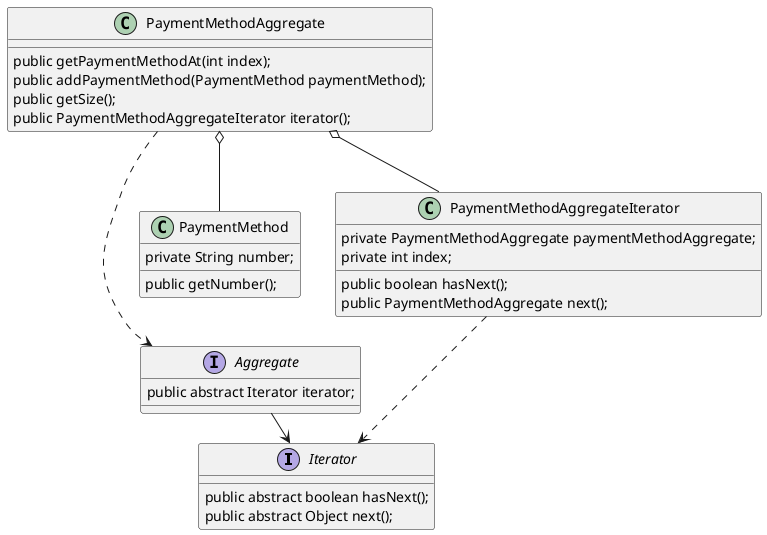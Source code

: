 @startuml
interface Iterator {
    public abstract boolean hasNext();
    public abstract Object next();
}

class PaymentMethod {
    private String number;
    public getNumber();
}

interface Aggregate {
    public abstract Iterator iterator;
}

class PaymentMethodAggregate {
    public getPaymentMethodAt(int index);
    public addPaymentMethod(PaymentMethod paymentMethod);
    public getSize();
    public PaymentMethodAggregateIterator iterator();
}

class PaymentMethodAggregateIterator {
    private PaymentMethodAggregate paymentMethodAggregate;
    private int index;

    public boolean hasNext();
    public PaymentMethodAggregate next();
}

Aggregate -> Iterator: Iterator作成
PaymentMethodAggregate o-- PaymentMethod
PaymentMethodAggregate o-- PaymentMethodAggregateIterator
PaymentMethodAggregate ..> Aggregate
PaymentMethodAggregateIterator ..> Iterator

@enduml
